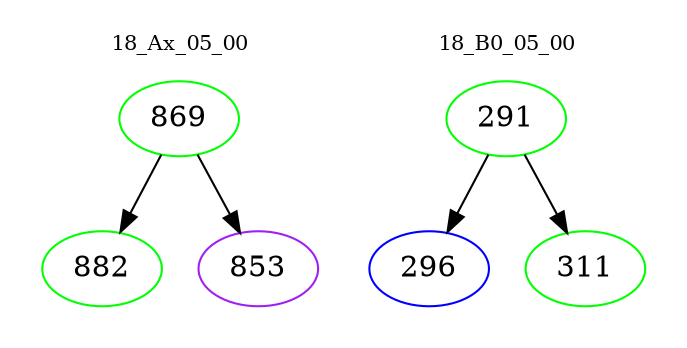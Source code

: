 digraph{
subgraph cluster_0 {
color = white
label = "18_Ax_05_00";
fontsize=10;
T0_869 [label="869", color="green"]
T0_869 -> T0_882 [color="black"]
T0_882 [label="882", color="green"]
T0_869 -> T0_853 [color="black"]
T0_853 [label="853", color="purple"]
}
subgraph cluster_1 {
color = white
label = "18_B0_05_00";
fontsize=10;
T1_291 [label="291", color="green"]
T1_291 -> T1_296 [color="black"]
T1_296 [label="296", color="blue"]
T1_291 -> T1_311 [color="black"]
T1_311 [label="311", color="green"]
}
}
